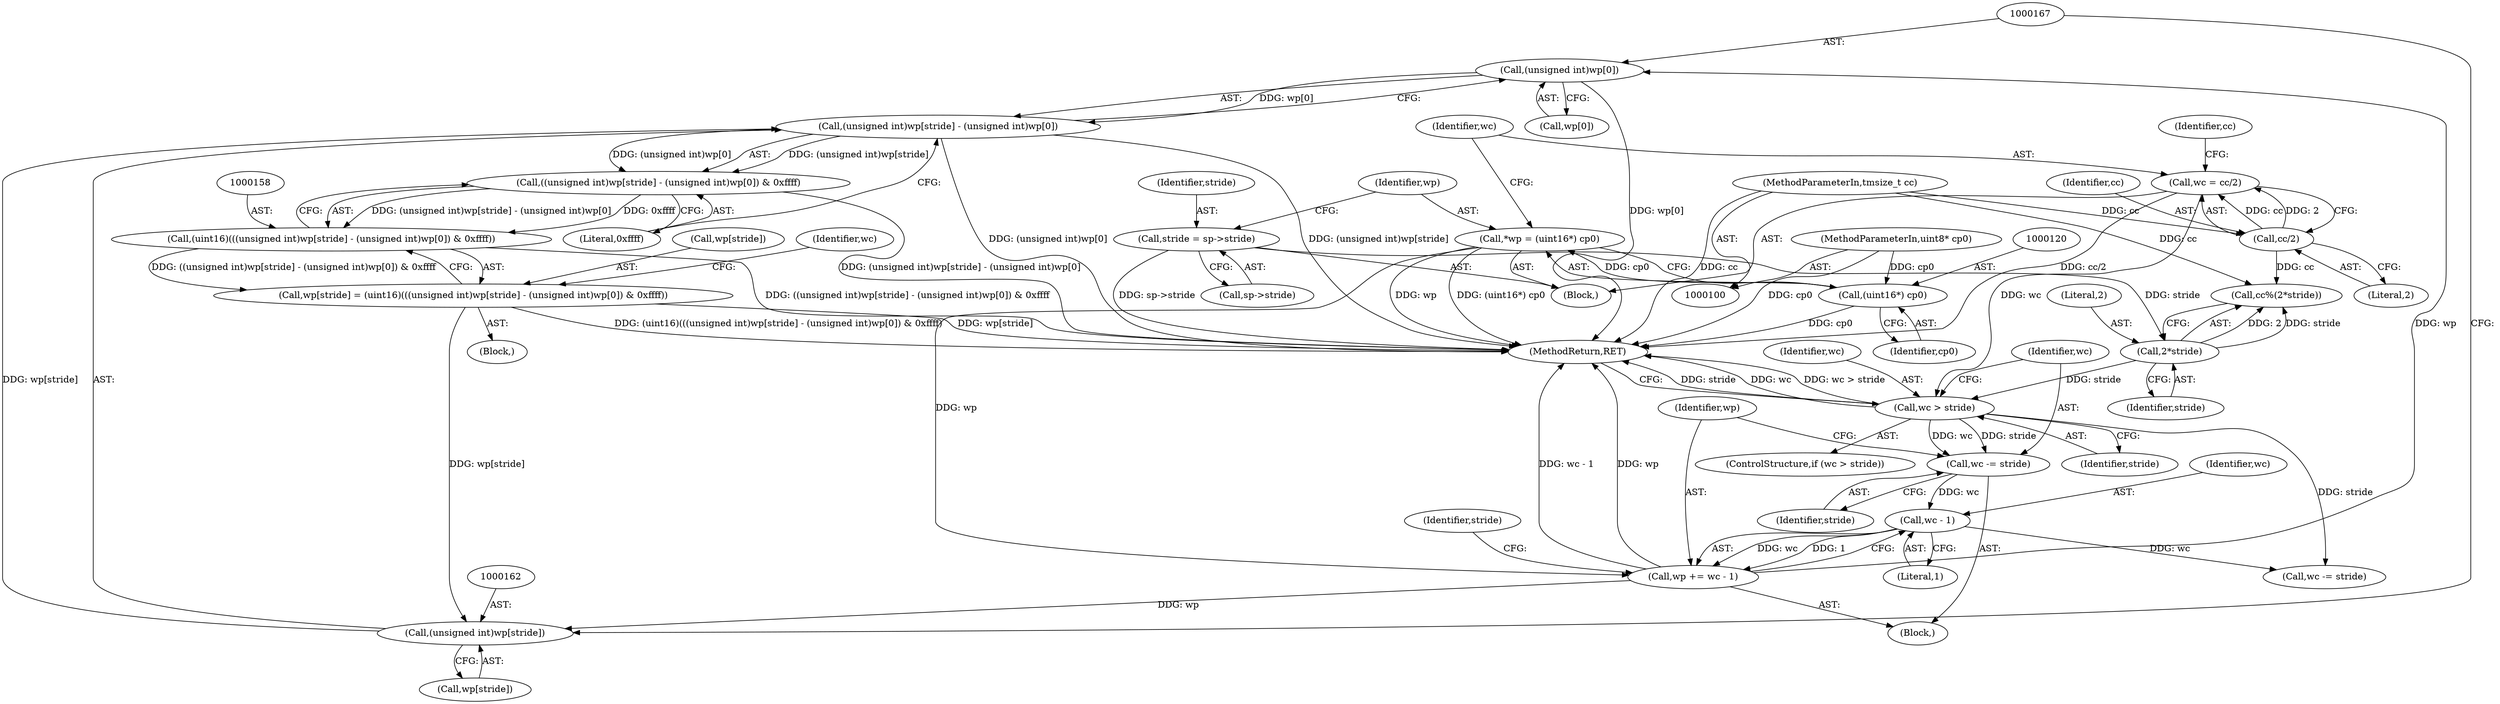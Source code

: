 digraph "1_libtiff_3ca657a8793dd011bf869695d72ad31c779c3cc1_8@array" {
"1000166" [label="(Call,(unsigned int)wp[0])"];
"1000144" [label="(Call,wp += wc - 1)"];
"1000146" [label="(Call,wc - 1)"];
"1000141" [label="(Call,wc -= stride)"];
"1000137" [label="(Call,wc > stride)"];
"1000123" [label="(Call,wc = cc/2)"];
"1000125" [label="(Call,cc/2)"];
"1000103" [label="(MethodParameterIn,tmsize_t cc)"];
"1000132" [label="(Call,2*stride)"];
"1000111" [label="(Call,stride = sp->stride)"];
"1000117" [label="(Call,*wp = (uint16*) cp0)"];
"1000119" [label="(Call,(uint16*) cp0)"];
"1000102" [label="(MethodParameterIn,uint8* cp0)"];
"1000160" [label="(Call,(unsigned int)wp[stride] - (unsigned int)wp[0])"];
"1000159" [label="(Call,((unsigned int)wp[stride] - (unsigned int)wp[0]) & 0xffff)"];
"1000157" [label="(Call,(uint16)(((unsigned int)wp[stride] - (unsigned int)wp[0]) & 0xffff))"];
"1000153" [label="(Call,wp[stride] = (uint16)(((unsigned int)wp[stride] - (unsigned int)wp[0]) & 0xffff))"];
"1000161" [label="(Call,(unsigned int)wp[stride])"];
"1000139" [label="(Identifier,stride)"];
"1000166" [label="(Call,(unsigned int)wp[0])"];
"1000121" [label="(Identifier,cp0)"];
"1000126" [label="(Identifier,cc)"];
"1000151" [label="(Block,)"];
"1000137" [label="(Call,wc > stride)"];
"1000143" [label="(Identifier,stride)"];
"1000130" [label="(Call,cc%(2*stride))"];
"1000157" [label="(Call,(uint16)(((unsigned int)wp[stride] - (unsigned int)wp[0]) & 0xffff))"];
"1000104" [label="(Block,)"];
"1000117" [label="(Call,*wp = (uint16*) cp0)"];
"1000141" [label="(Call,wc -= stride)"];
"1000111" [label="(Call,stride = sp->stride)"];
"1000140" [label="(Block,)"];
"1000171" [label="(Literal,0xffff)"];
"1000113" [label="(Call,sp->stride)"];
"1000161" [label="(Call,(unsigned int)wp[stride])"];
"1000142" [label="(Identifier,wc)"];
"1000119" [label="(Call,(uint16*) cp0)"];
"1000118" [label="(Identifier,wp)"];
"1000136" [label="(ControlStructure,if (wc > stride))"];
"1000148" [label="(Literal,1)"];
"1000160" [label="(Call,(unsigned int)wp[stride] - (unsigned int)wp[0])"];
"1000147" [label="(Identifier,wc)"];
"1000138" [label="(Identifier,wc)"];
"1000146" [label="(Call,wc - 1)"];
"1000124" [label="(Identifier,wc)"];
"1000178" [label="(MethodReturn,RET)"];
"1000133" [label="(Literal,2)"];
"1000153" [label="(Call,wp[stride] = (uint16)(((unsigned int)wp[stride] - (unsigned int)wp[0]) & 0xffff))"];
"1000131" [label="(Identifier,cc)"];
"1000159" [label="(Call,((unsigned int)wp[stride] - (unsigned int)wp[0]) & 0xffff)"];
"1000125" [label="(Call,cc/2)"];
"1000127" [label="(Literal,2)"];
"1000112" [label="(Identifier,stride)"];
"1000168" [label="(Call,wp[0])"];
"1000103" [label="(MethodParameterIn,tmsize_t cc)"];
"1000163" [label="(Call,wp[stride])"];
"1000102" [label="(MethodParameterIn,uint8* cp0)"];
"1000154" [label="(Call,wp[stride])"];
"1000134" [label="(Identifier,stride)"];
"1000152" [label="(Identifier,stride)"];
"1000132" [label="(Call,2*stride)"];
"1000145" [label="(Identifier,wp)"];
"1000173" [label="(Identifier,wc)"];
"1000172" [label="(Call,wc -= stride)"];
"1000123" [label="(Call,wc = cc/2)"];
"1000144" [label="(Call,wp += wc - 1)"];
"1000166" -> "1000160"  [label="AST: "];
"1000166" -> "1000168"  [label="CFG: "];
"1000167" -> "1000166"  [label="AST: "];
"1000168" -> "1000166"  [label="AST: "];
"1000160" -> "1000166"  [label="CFG: "];
"1000166" -> "1000178"  [label="DDG: wp[0]"];
"1000166" -> "1000160"  [label="DDG: wp[0]"];
"1000144" -> "1000166"  [label="DDG: wp"];
"1000144" -> "1000140"  [label="AST: "];
"1000144" -> "1000146"  [label="CFG: "];
"1000145" -> "1000144"  [label="AST: "];
"1000146" -> "1000144"  [label="AST: "];
"1000152" -> "1000144"  [label="CFG: "];
"1000144" -> "1000178"  [label="DDG: wp"];
"1000144" -> "1000178"  [label="DDG: wc - 1"];
"1000146" -> "1000144"  [label="DDG: wc"];
"1000146" -> "1000144"  [label="DDG: 1"];
"1000117" -> "1000144"  [label="DDG: wp"];
"1000144" -> "1000161"  [label="DDG: wp"];
"1000146" -> "1000148"  [label="CFG: "];
"1000147" -> "1000146"  [label="AST: "];
"1000148" -> "1000146"  [label="AST: "];
"1000141" -> "1000146"  [label="DDG: wc"];
"1000146" -> "1000172"  [label="DDG: wc"];
"1000141" -> "1000140"  [label="AST: "];
"1000141" -> "1000143"  [label="CFG: "];
"1000142" -> "1000141"  [label="AST: "];
"1000143" -> "1000141"  [label="AST: "];
"1000145" -> "1000141"  [label="CFG: "];
"1000137" -> "1000141"  [label="DDG: stride"];
"1000137" -> "1000141"  [label="DDG: wc"];
"1000137" -> "1000136"  [label="AST: "];
"1000137" -> "1000139"  [label="CFG: "];
"1000138" -> "1000137"  [label="AST: "];
"1000139" -> "1000137"  [label="AST: "];
"1000142" -> "1000137"  [label="CFG: "];
"1000178" -> "1000137"  [label="CFG: "];
"1000137" -> "1000178"  [label="DDG: stride"];
"1000137" -> "1000178"  [label="DDG: wc"];
"1000137" -> "1000178"  [label="DDG: wc > stride"];
"1000123" -> "1000137"  [label="DDG: wc"];
"1000132" -> "1000137"  [label="DDG: stride"];
"1000137" -> "1000172"  [label="DDG: stride"];
"1000123" -> "1000104"  [label="AST: "];
"1000123" -> "1000125"  [label="CFG: "];
"1000124" -> "1000123"  [label="AST: "];
"1000125" -> "1000123"  [label="AST: "];
"1000131" -> "1000123"  [label="CFG: "];
"1000123" -> "1000178"  [label="DDG: cc/2"];
"1000125" -> "1000123"  [label="DDG: cc"];
"1000125" -> "1000123"  [label="DDG: 2"];
"1000125" -> "1000127"  [label="CFG: "];
"1000126" -> "1000125"  [label="AST: "];
"1000127" -> "1000125"  [label="AST: "];
"1000103" -> "1000125"  [label="DDG: cc"];
"1000125" -> "1000130"  [label="DDG: cc"];
"1000103" -> "1000100"  [label="AST: "];
"1000103" -> "1000178"  [label="DDG: cc"];
"1000103" -> "1000130"  [label="DDG: cc"];
"1000132" -> "1000130"  [label="AST: "];
"1000132" -> "1000134"  [label="CFG: "];
"1000133" -> "1000132"  [label="AST: "];
"1000134" -> "1000132"  [label="AST: "];
"1000130" -> "1000132"  [label="CFG: "];
"1000132" -> "1000130"  [label="DDG: 2"];
"1000132" -> "1000130"  [label="DDG: stride"];
"1000111" -> "1000132"  [label="DDG: stride"];
"1000111" -> "1000104"  [label="AST: "];
"1000111" -> "1000113"  [label="CFG: "];
"1000112" -> "1000111"  [label="AST: "];
"1000113" -> "1000111"  [label="AST: "];
"1000118" -> "1000111"  [label="CFG: "];
"1000111" -> "1000178"  [label="DDG: sp->stride"];
"1000117" -> "1000104"  [label="AST: "];
"1000117" -> "1000119"  [label="CFG: "];
"1000118" -> "1000117"  [label="AST: "];
"1000119" -> "1000117"  [label="AST: "];
"1000124" -> "1000117"  [label="CFG: "];
"1000117" -> "1000178"  [label="DDG: wp"];
"1000117" -> "1000178"  [label="DDG: (uint16*) cp0"];
"1000119" -> "1000117"  [label="DDG: cp0"];
"1000119" -> "1000121"  [label="CFG: "];
"1000120" -> "1000119"  [label="AST: "];
"1000121" -> "1000119"  [label="AST: "];
"1000119" -> "1000178"  [label="DDG: cp0"];
"1000102" -> "1000119"  [label="DDG: cp0"];
"1000102" -> "1000100"  [label="AST: "];
"1000102" -> "1000178"  [label="DDG: cp0"];
"1000160" -> "1000159"  [label="AST: "];
"1000161" -> "1000160"  [label="AST: "];
"1000171" -> "1000160"  [label="CFG: "];
"1000160" -> "1000178"  [label="DDG: (unsigned int)wp[0]"];
"1000160" -> "1000178"  [label="DDG: (unsigned int)wp[stride]"];
"1000160" -> "1000159"  [label="DDG: (unsigned int)wp[stride]"];
"1000160" -> "1000159"  [label="DDG: (unsigned int)wp[0]"];
"1000161" -> "1000160"  [label="DDG: wp[stride]"];
"1000159" -> "1000157"  [label="AST: "];
"1000159" -> "1000171"  [label="CFG: "];
"1000171" -> "1000159"  [label="AST: "];
"1000157" -> "1000159"  [label="CFG: "];
"1000159" -> "1000178"  [label="DDG: (unsigned int)wp[stride] - (unsigned int)wp[0]"];
"1000159" -> "1000157"  [label="DDG: (unsigned int)wp[stride] - (unsigned int)wp[0]"];
"1000159" -> "1000157"  [label="DDG: 0xffff"];
"1000157" -> "1000153"  [label="AST: "];
"1000158" -> "1000157"  [label="AST: "];
"1000153" -> "1000157"  [label="CFG: "];
"1000157" -> "1000178"  [label="DDG: ((unsigned int)wp[stride] - (unsigned int)wp[0]) & 0xffff"];
"1000157" -> "1000153"  [label="DDG: ((unsigned int)wp[stride] - (unsigned int)wp[0]) & 0xffff"];
"1000153" -> "1000151"  [label="AST: "];
"1000154" -> "1000153"  [label="AST: "];
"1000173" -> "1000153"  [label="CFG: "];
"1000153" -> "1000178"  [label="DDG: (uint16)(((unsigned int)wp[stride] - (unsigned int)wp[0]) & 0xffff)"];
"1000153" -> "1000178"  [label="DDG: wp[stride]"];
"1000153" -> "1000161"  [label="DDG: wp[stride]"];
"1000161" -> "1000163"  [label="CFG: "];
"1000162" -> "1000161"  [label="AST: "];
"1000163" -> "1000161"  [label="AST: "];
"1000167" -> "1000161"  [label="CFG: "];
}
